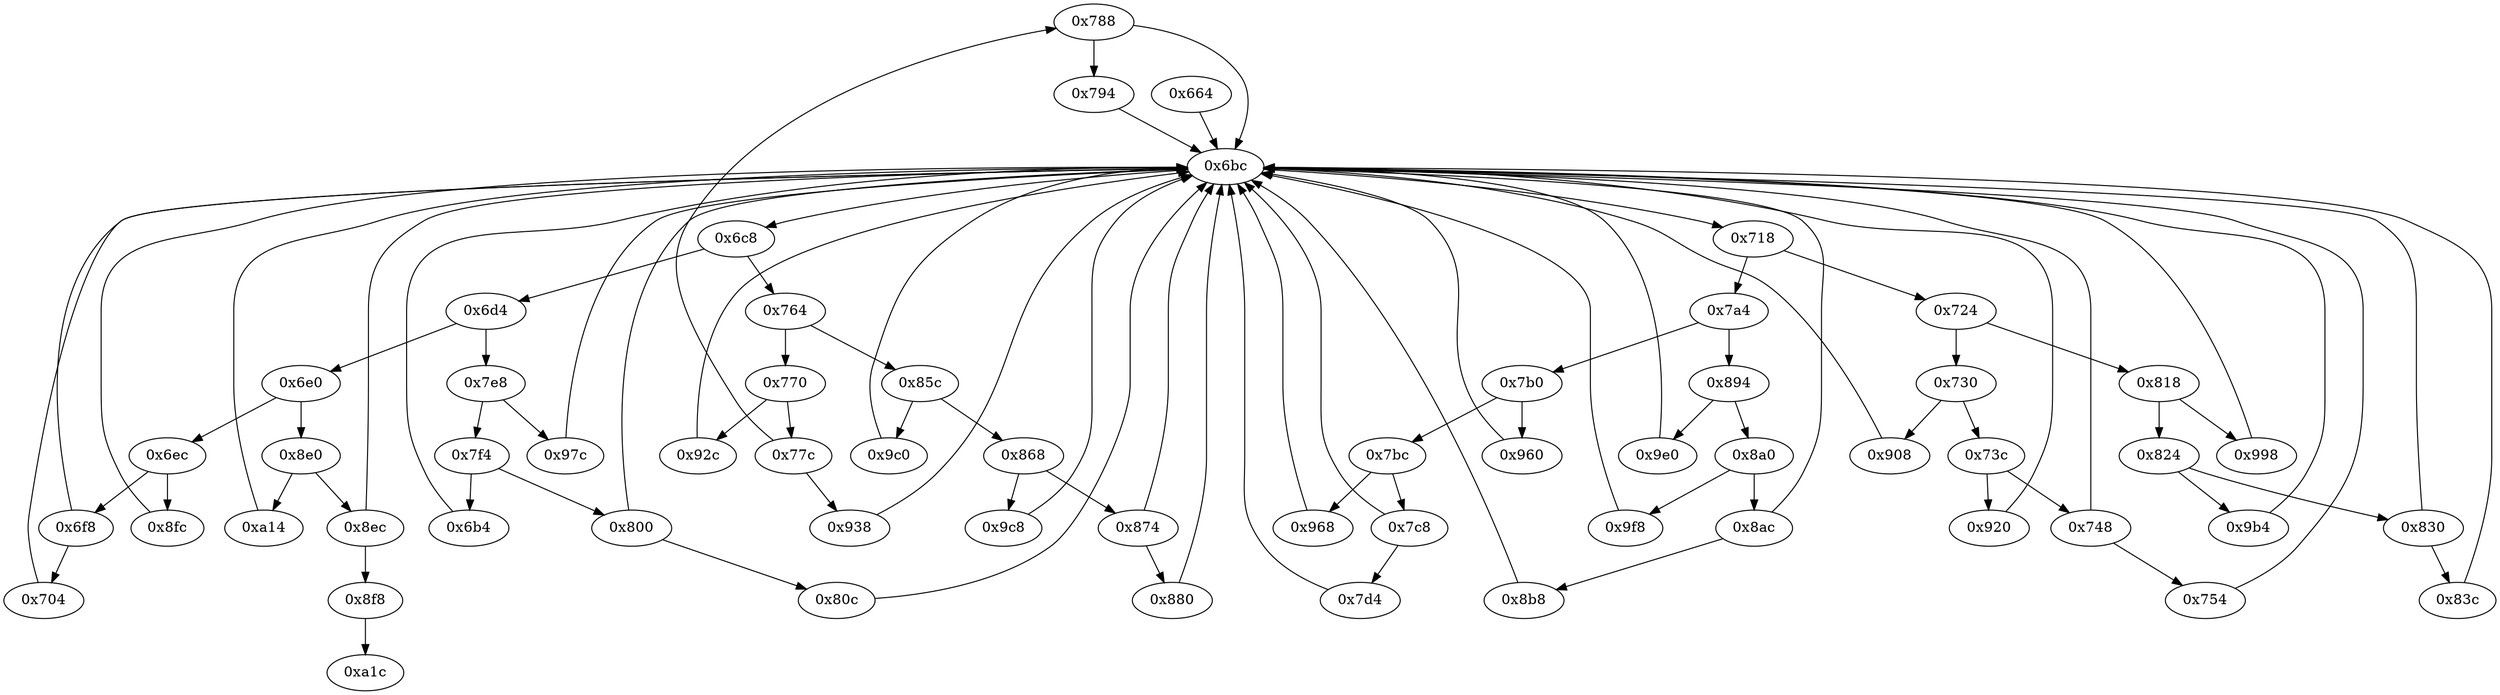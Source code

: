 strict digraph "" {
	"0x788"	 [opcode="[u'ldr', u'cmp', u'b']"];
	"0x6bc"	 [opcode="[u'ldr', u'cmp', u'b']"];
	"0x788" -> "0x6bc";
	"0x794"	 [opcode="[u'add', u'str', u'ldr', u'b']"];
	"0x788" -> "0x794";
	"0x8ac"	 [opcode="[u'ldr', u'cmp', u'b']"];
	"0x8b8"	 [opcode="[u'ldr', u'ldr', u'add', u'str', u'ldr', u'add', u'asr', u'str', u'ldr', u'b']"];
	"0x8ac" -> "0x8b8";
	"0x8ac" -> "0x6bc";
	"0xa1c"	 [opcode="[u'ldr', u'ldr', u'ldr', u'ldr', u'sub', u'mov', u'sub', u'pop']"];
	"0x8ec"	 [opcode="[u'ldr', u'cmp', u'b']"];
	"0x8f8"	 [opcode="[u'b']"];
	"0x8ec" -> "0x8f8";
	"0x8ec" -> "0x6bc";
	"0x7bc"	 [opcode="[u'ldr', u'cmp', u'b']"];
	"0x7c8"	 [opcode="[u'ldr', u'cmp', u'b']"];
	"0x7bc" -> "0x7c8";
	"0x968"	 [opcode="[u'ldr', u'ldr', u'str', u'ldr', u'b']"];
	"0x7bc" -> "0x968";
	"0x8f8" -> "0xa1c";
	"0x9b4"	 [opcode="[u'mov', u'mov', u'b']"];
	"0x9b4" -> "0x6bc";
	"0x7a4"	 [opcode="[u'ldr', u'cmp', u'b']"];
	"0x7b0"	 [opcode="[u'ldr', u'cmp', u'b']"];
	"0x7a4" -> "0x7b0";
	"0x894"	 [opcode="[u'ldr', u'cmp', u'b']"];
	"0x7a4" -> "0x894";
	"0x7c8" -> "0x6bc";
	"0x7d4"	 [opcode="[u'ldr', u'ldr', u'bl', u'ldr', u'b']"];
	"0x7c8" -> "0x7d4";
	"0x6e0"	 [opcode="[u'ldr', u'cmp', u'b']"];
	"0x8e0"	 [opcode="[u'ldr', u'cmp', u'b']"];
	"0x6e0" -> "0x8e0";
	"0x6ec"	 [opcode="[u'ldr', u'cmp', u'b']"];
	"0x6e0" -> "0x6ec";
	"0x8b8" -> "0x6bc";
	"0x880"	 [opcode="[u'ldr', u'sub', u'str', u'ldr', u'b']"];
	"0x880" -> "0x6bc";
	"0x868"	 [opcode="[u'ldr', u'cmp', u'b']"];
	"0x874"	 [opcode="[u'ldr', u'cmp', u'b']"];
	"0x868" -> "0x874";
	"0x9c8"	 [opcode="[u'ldr', u'add', u'add', u'str', u'ldr', u'b']"];
	"0x868" -> "0x9c8";
	"0x968" -> "0x6bc";
	"0x908"	 [opcode="[u'ldrb', u'ldr', u'ldr', u'cmp', u'mov', u'b']"];
	"0x908" -> "0x6bc";
	"0x7e8"	 [opcode="[u'ldr', u'cmp', u'b']"];
	"0x97c"	 [opcode="[u'ldr', u'cmp', u'mov', u'mov', u'strb', u'ldr', u'b']"];
	"0x7e8" -> "0x97c";
	"0x7f4"	 [opcode="[u'ldr', u'cmp', u'b']"];
	"0x7e8" -> "0x7f4";
	"0x6c8"	 [opcode="[u'ldr', u'cmp', u'b']"];
	"0x6d4"	 [opcode="[u'ldr', u'cmp', u'b']"];
	"0x6c8" -> "0x6d4";
	"0x764"	 [opcode="[u'ldr', u'cmp', u'b']"];
	"0x6c8" -> "0x764";
	"0x824"	 [opcode="[u'ldr', u'cmp', u'b']"];
	"0x824" -> "0x9b4";
	"0x830"	 [opcode="[u'ldr', u'cmp', u'b']"];
	"0x824" -> "0x830";
	"0x8e0" -> "0x8ec";
	"0xa14"	 [opcode="[u'ldr', u'b']"];
	"0x8e0" -> "0xa14";
	"0x718"	 [opcode="[u'ldr', u'cmp', u'b']"];
	"0x718" -> "0x7a4";
	"0x724"	 [opcode="[u'ldr', u'cmp', u'b']"];
	"0x718" -> "0x724";
	"0x960"	 [opcode="[u'ldr', u'b']"];
	"0x960" -> "0x6bc";
	"0x730"	 [opcode="[u'ldr', u'cmp', u'b']"];
	"0x730" -> "0x908";
	"0x73c"	 [opcode="[u'ldr', u'cmp', u'b']"];
	"0x730" -> "0x73c";
	"0x754"	 [opcode="[u'ldr', u'ldr', u'mov', u'b']"];
	"0x754" -> "0x6bc";
	"0x97c" -> "0x6bc";
	"0x770"	 [opcode="[u'ldr', u'cmp', u'b']"];
	"0x77c"	 [opcode="[u'ldr', u'cmp', u'b']"];
	"0x770" -> "0x77c";
	"0x92c"	 [opcode="[u'ldr', u'ldr', u'b']"];
	"0x770" -> "0x92c";
	"0x6bc" -> "0x6c8";
	"0x6bc" -> "0x718";
	"0x83c"	 [opcode="[u'str', u'str', u'ldr', u'ldr', u'ldr', u'cmp', u'mov', u'b']"];
	"0x83c" -> "0x6bc";
	"0x748"	 [opcode="[u'ldr', u'cmp', u'b']"];
	"0x748" -> "0x754";
	"0x748" -> "0x6bc";
	"0x9e0"	 [opcode="[u'ldr', u'ldr', u'ldr', u'bl', u'ldr', u'b']"];
	"0x9e0" -> "0x6bc";
	"0x6f8"	 [opcode="[u'ldr', u'cmp', u'b']"];
	"0x6ec" -> "0x6f8";
	"0x8fc"	 [opcode="[u'ldr', u'mov', u'b']"];
	"0x6ec" -> "0x8fc";
	"0x794" -> "0x6bc";
	"0x938"	 [opcode="[u'ldr', u'add', u'bic', u'sub', u'str', u'ldr', u'add', u'str', u'ldr', u'b']"];
	"0x938" -> "0x6bc";
	"0x6b4"	 [opcode="[u'mov', u'mov']"];
	"0x7f4" -> "0x6b4";
	"0x800"	 [opcode="[u'ldr', u'cmp', u'b']"];
	"0x7f4" -> "0x800";
	"0x998"	 [opcode="[u'ldr', u'mov', u'ldrb', u'str', u'mov', u'ldr', u'b']"];
	"0x998" -> "0x6bc";
	"0x874" -> "0x880";
	"0x874" -> "0x6bc";
	"0x9c0"	 [opcode="[u'ldr', u'b']"];
	"0x9c0" -> "0x6bc";
	"0x8a0"	 [opcode="[u'ldr', u'cmp', u'b']"];
	"0x8a0" -> "0x8ac";
	"0x9f8"	 [opcode="[u'str', u'ldr', u'ldr', u'ldr', u'cmp', u'mov', u'b']"];
	"0x8a0" -> "0x9f8";
	"0x85c"	 [opcode="[u'ldr', u'cmp', u'b']"];
	"0x85c" -> "0x868";
	"0x85c" -> "0x9c0";
	"0x7b0" -> "0x7bc";
	"0x7b0" -> "0x960";
	"0x6f8" -> "0x6bc";
	"0x704"	 [opcode="[u'ldr', u'sub', u'str', u'ldr', u'b']"];
	"0x6f8" -> "0x704";
	"0x894" -> "0x9e0";
	"0x894" -> "0x8a0";
	"0x6d4" -> "0x6e0";
	"0x6d4" -> "0x7e8";
	"0x9c8" -> "0x6bc";
	"0xa14" -> "0x6bc";
	"0x764" -> "0x770";
	"0x764" -> "0x85c";
	"0x724" -> "0x730";
	"0x818"	 [opcode="[u'ldr', u'cmp', u'b']"];
	"0x724" -> "0x818";
	"0x664"	 [opcode="[u'push', u'add', u'sub', u'str', u'ldr', u'str', u'ldr', u'ldr', u'add', u'ldr', u'str', u'ldr', u'ldr', u'ldr', u'ldr', u'str', \
u'ldr', u'add', u'str', u'b']"];
	"0x664" -> "0x6bc";
	"0x704" -> "0x6bc";
	"0x77c" -> "0x788";
	"0x77c" -> "0x938";
	"0x6b4" -> "0x6bc";
	"0x800" -> "0x6bc";
	"0x80c"	 [opcode="[u'ldr', u'ldr', u'b']"];
	"0x800" -> "0x80c";
	"0x830" -> "0x6bc";
	"0x830" -> "0x83c";
	"0x9f8" -> "0x6bc";
	"0x818" -> "0x824";
	"0x818" -> "0x998";
	"0x920"	 [opcode="[u'ldr', u'mov', u'b']"];
	"0x920" -> "0x6bc";
	"0x92c" -> "0x6bc";
	"0x80c" -> "0x6bc";
	"0x8fc" -> "0x6bc";
	"0x73c" -> "0x748";
	"0x73c" -> "0x920";
	"0x7d4" -> "0x6bc";
}
